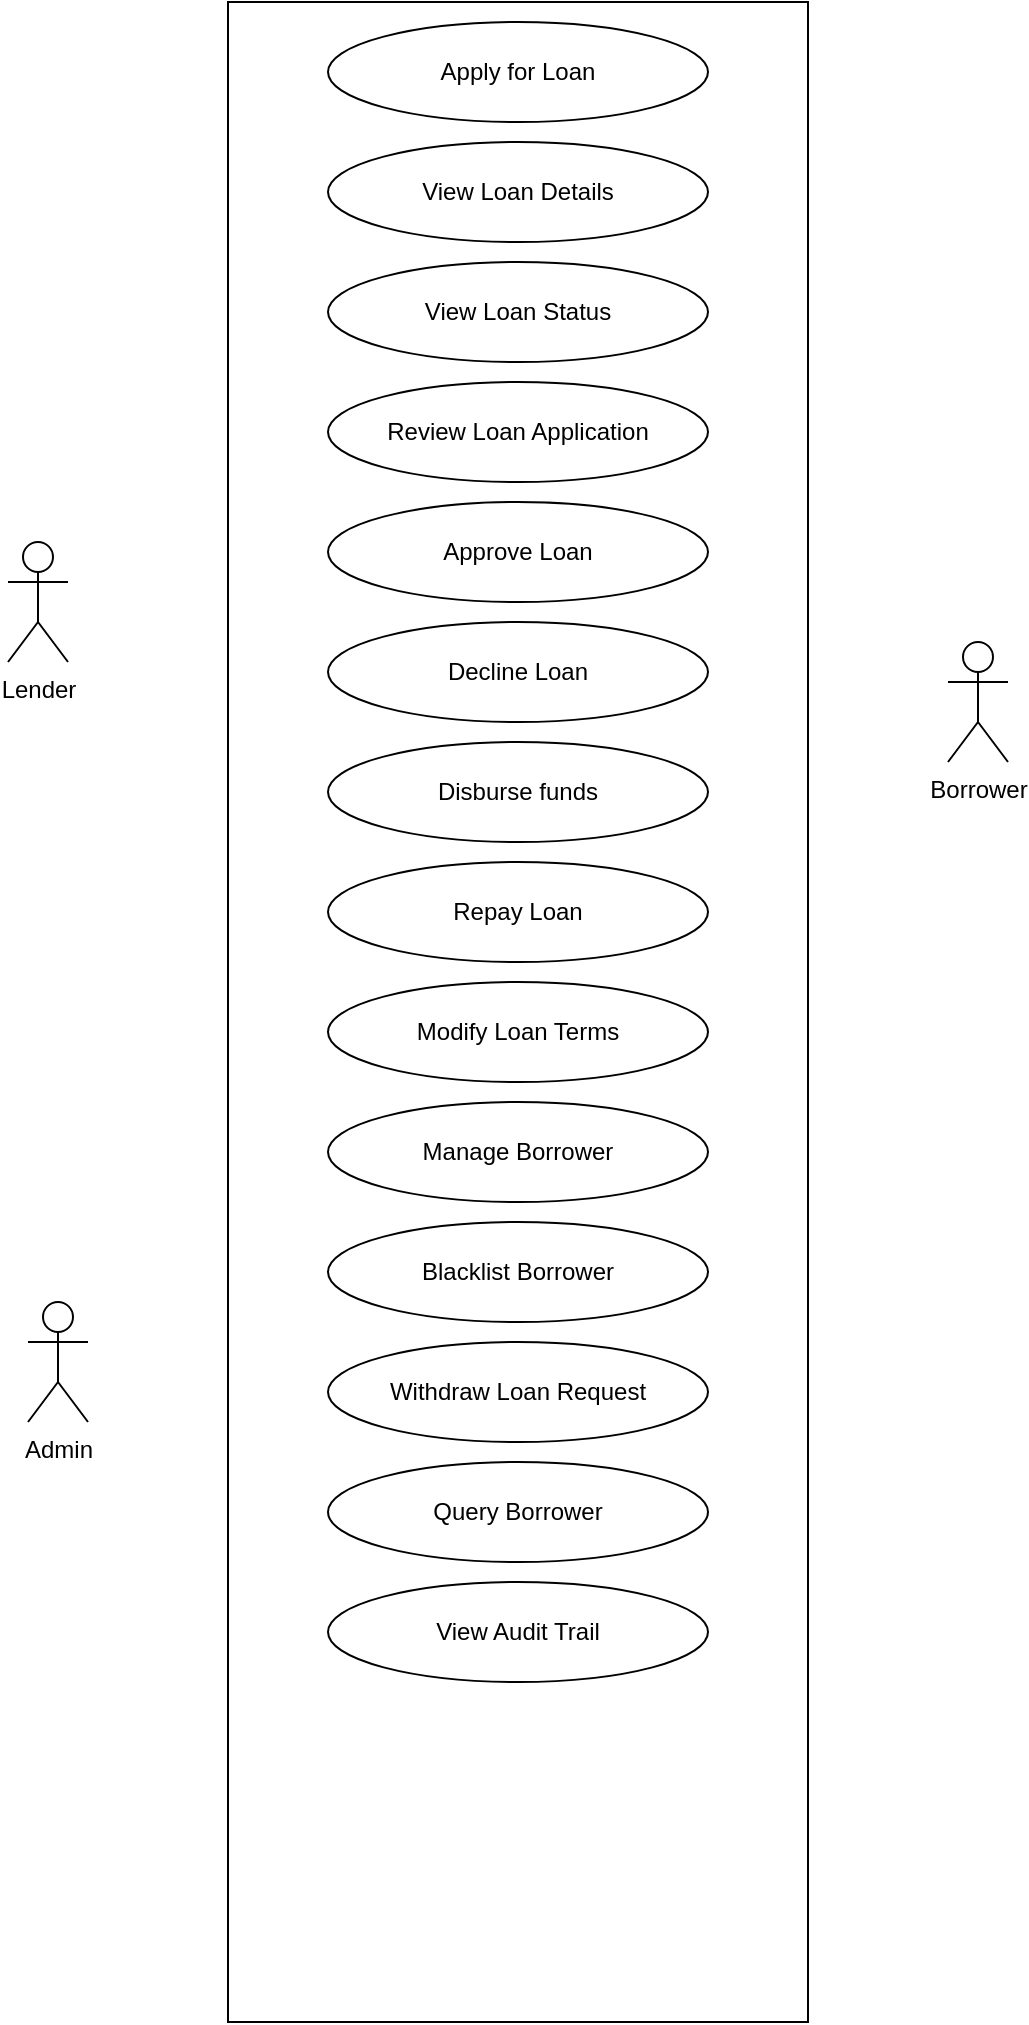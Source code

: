 <mxfile version="22.0.6" type="github">
  <diagram name="Page-1" id="sgzC3Tbx52lh_6FXgbBw">
    <mxGraphModel dx="965" dy="2004" grid="1" gridSize="10" guides="1" tooltips="1" connect="1" arrows="1" fold="1" page="1" pageScale="1" pageWidth="827" pageHeight="1169" math="0" shadow="0">
      <root>
        <mxCell id="0" />
        <mxCell id="1" parent="0" />
        <mxCell id="mq5mz9TE0Zo7DnpaqcWK-1" value="Admin" style="shape=umlActor;verticalLabelPosition=bottom;verticalAlign=top;html=1;outlineConnect=0;" vertex="1" parent="1">
          <mxGeometry x="180" y="600" width="30" height="60" as="geometry" />
        </mxCell>
        <mxCell id="mq5mz9TE0Zo7DnpaqcWK-2" value="Lender" style="shape=umlActor;verticalLabelPosition=bottom;verticalAlign=top;html=1;outlineConnect=0;" vertex="1" parent="1">
          <mxGeometry x="170" y="220" width="30" height="60" as="geometry" />
        </mxCell>
        <mxCell id="mq5mz9TE0Zo7DnpaqcWK-3" value="Borrower" style="shape=umlActor;verticalLabelPosition=bottom;verticalAlign=top;html=1;outlineConnect=0;" vertex="1" parent="1">
          <mxGeometry x="640" y="270" width="30" height="60" as="geometry" />
        </mxCell>
        <mxCell id="mq5mz9TE0Zo7DnpaqcWK-12" value="" style="rounded=0;whiteSpace=wrap;html=1;" vertex="1" parent="1">
          <mxGeometry x="280" y="-50" width="290" height="1010" as="geometry" />
        </mxCell>
        <mxCell id="mq5mz9TE0Zo7DnpaqcWK-13" value="Review Loan Application" style="ellipse;whiteSpace=wrap;html=1;" vertex="1" parent="1">
          <mxGeometry x="330" y="140" width="190" height="50" as="geometry" />
        </mxCell>
        <mxCell id="mq5mz9TE0Zo7DnpaqcWK-14" value="Approve Loan" style="ellipse;whiteSpace=wrap;html=1;" vertex="1" parent="1">
          <mxGeometry x="330" y="200" width="190" height="50" as="geometry" />
        </mxCell>
        <mxCell id="mq5mz9TE0Zo7DnpaqcWK-15" value="Decline Loan" style="ellipse;whiteSpace=wrap;html=1;" vertex="1" parent="1">
          <mxGeometry x="330" y="260" width="190" height="50" as="geometry" />
        </mxCell>
        <mxCell id="mq5mz9TE0Zo7DnpaqcWK-16" value="Disburse funds" style="ellipse;whiteSpace=wrap;html=1;" vertex="1" parent="1">
          <mxGeometry x="330" y="320" width="190" height="50" as="geometry" />
        </mxCell>
        <mxCell id="mq5mz9TE0Zo7DnpaqcWK-17" value="Repay Loan" style="ellipse;whiteSpace=wrap;html=1;" vertex="1" parent="1">
          <mxGeometry x="330" y="380" width="190" height="50" as="geometry" />
        </mxCell>
        <mxCell id="mq5mz9TE0Zo7DnpaqcWK-18" value="Modify Loan Terms" style="ellipse;whiteSpace=wrap;html=1;" vertex="1" parent="1">
          <mxGeometry x="330" y="440" width="190" height="50" as="geometry" />
        </mxCell>
        <mxCell id="mq5mz9TE0Zo7DnpaqcWK-19" value="Manage Borrower" style="ellipse;whiteSpace=wrap;html=1;" vertex="1" parent="1">
          <mxGeometry x="330" y="500" width="190" height="50" as="geometry" />
        </mxCell>
        <mxCell id="mq5mz9TE0Zo7DnpaqcWK-20" value="Blacklist Borrower" style="ellipse;whiteSpace=wrap;html=1;" vertex="1" parent="1">
          <mxGeometry x="330" y="560" width="190" height="50" as="geometry" />
        </mxCell>
        <mxCell id="mq5mz9TE0Zo7DnpaqcWK-21" value="View Audit Trail" style="ellipse;whiteSpace=wrap;html=1;" vertex="1" parent="1">
          <mxGeometry x="330" y="740" width="190" height="50" as="geometry" />
        </mxCell>
        <mxCell id="mq5mz9TE0Zo7DnpaqcWK-22" value="View Loan Status" style="ellipse;whiteSpace=wrap;html=1;" vertex="1" parent="1">
          <mxGeometry x="330" y="80" width="190" height="50" as="geometry" />
        </mxCell>
        <mxCell id="mq5mz9TE0Zo7DnpaqcWK-23" value="View Loan Details" style="ellipse;whiteSpace=wrap;html=1;" vertex="1" parent="1">
          <mxGeometry x="330" y="20" width="190" height="50" as="geometry" />
        </mxCell>
        <mxCell id="mq5mz9TE0Zo7DnpaqcWK-24" value="Query Borrower" style="ellipse;whiteSpace=wrap;html=1;" vertex="1" parent="1">
          <mxGeometry x="330" y="680" width="190" height="50" as="geometry" />
        </mxCell>
        <mxCell id="mq5mz9TE0Zo7DnpaqcWK-25" value="Apply for Loan" style="ellipse;whiteSpace=wrap;html=1;" vertex="1" parent="1">
          <mxGeometry x="330" y="-40" width="190" height="50" as="geometry" />
        </mxCell>
        <mxCell id="mq5mz9TE0Zo7DnpaqcWK-27" value="Withdraw Loan Request" style="ellipse;whiteSpace=wrap;html=1;" vertex="1" parent="1">
          <mxGeometry x="330" y="620" width="190" height="50" as="geometry" />
        </mxCell>
      </root>
    </mxGraphModel>
  </diagram>
</mxfile>
